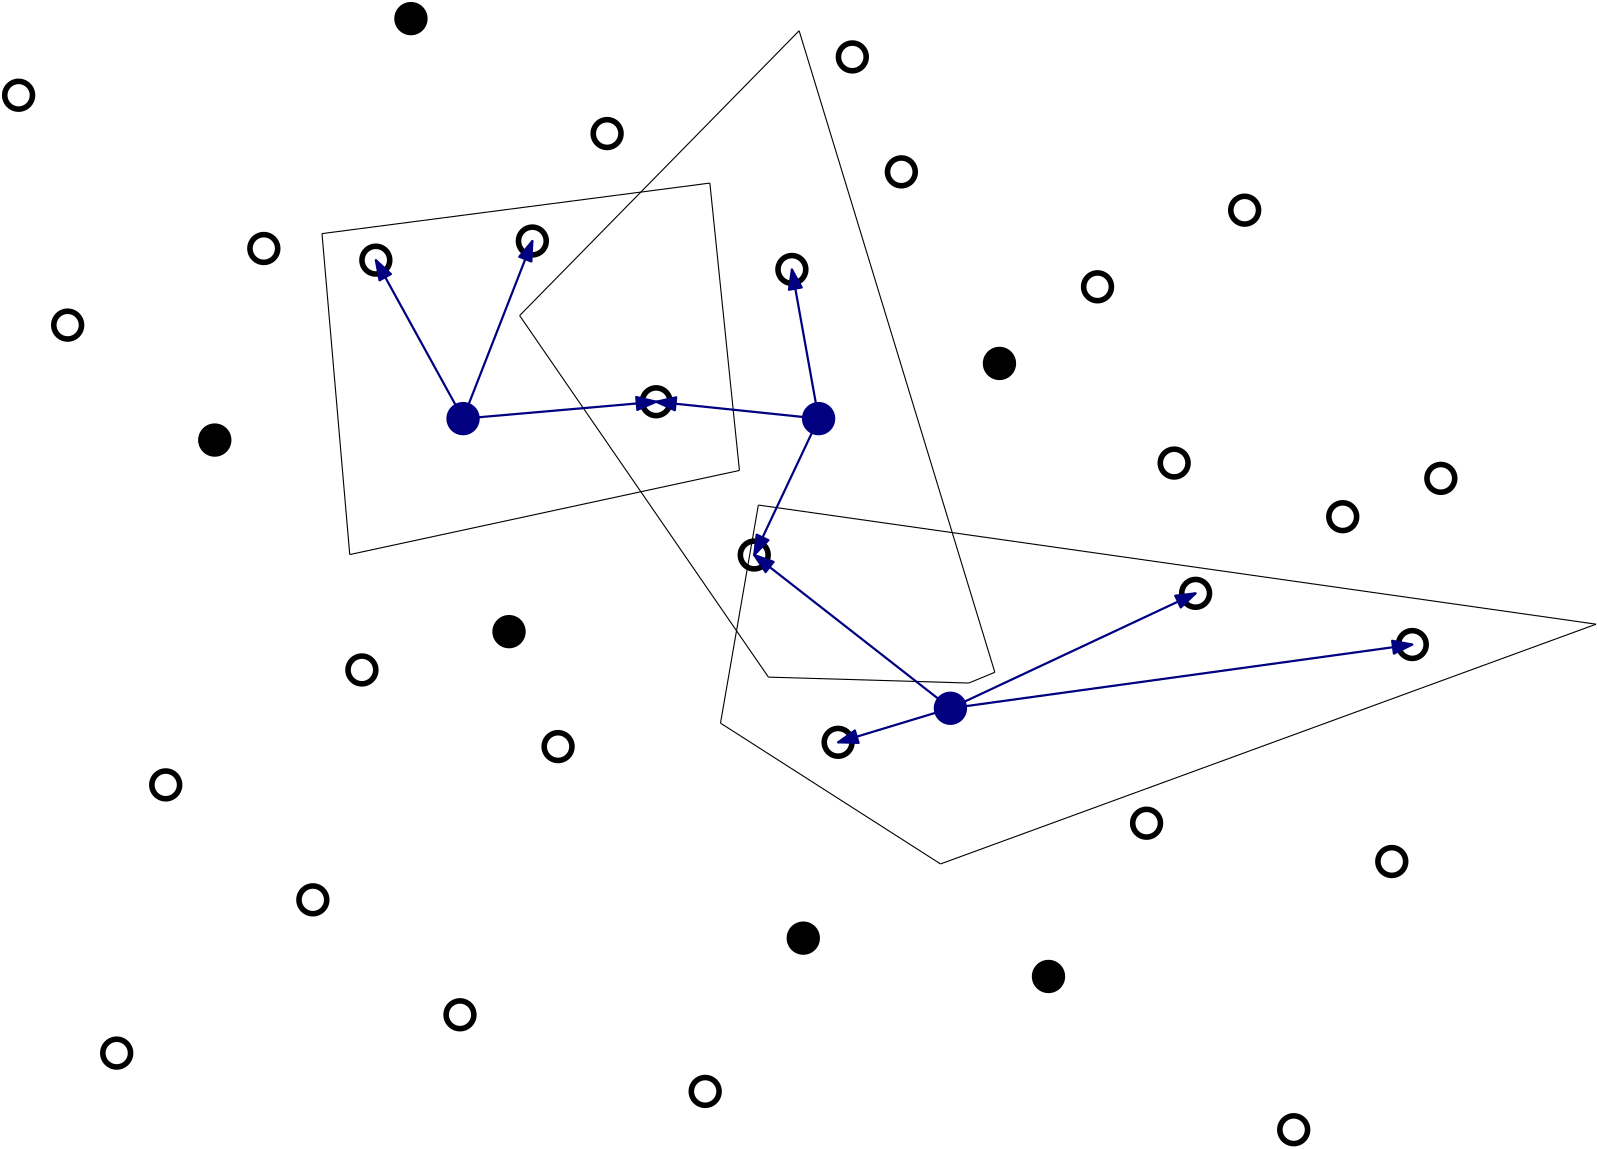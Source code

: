 <?xml version="1.0"?>
<!DOCTYPE ipe SYSTEM "ipe.dtd">
<ipe version="70218" creator="Ipe 7.2.28">
<info created="D:20240209213009" modified="D:20240209213143"/>
<ipestyle name="basic">
<symbol name="arrow/arc(spx)">
<path stroke="sym-stroke" fill="sym-stroke" pen="sym-pen">
0 0 m
-1 0.333 l
-1 -0.333 l
h
</path>
</symbol>
<symbol name="arrow/farc(spx)">
<path stroke="sym-stroke" fill="white" pen="sym-pen">
0 0 m
-1 0.333 l
-1 -0.333 l
h
</path>
</symbol>
<symbol name="arrow/ptarc(spx)">
<path stroke="sym-stroke" fill="sym-stroke" pen="sym-pen">
0 0 m
-1 0.333 l
-0.8 0 l
-1 -0.333 l
h
</path>
</symbol>
<symbol name="arrow/fptarc(spx)">
<path stroke="sym-stroke" fill="white" pen="sym-pen">
0 0 m
-1 0.333 l
-0.8 0 l
-1 -0.333 l
h
</path>
</symbol>
<symbol name="mark/circle(sx)" transformations="translations">
<path fill="sym-stroke">
0.6 0 0 0.6 0 0 e
0.4 0 0 0.4 0 0 e
</path>
</symbol>
<symbol name="mark/disk(sx)" transformations="translations">
<path fill="sym-stroke">
0.6 0 0 0.6 0 0 e
</path>
</symbol>
<symbol name="mark/fdisk(sfx)" transformations="translations">
<group>
<path fill="sym-fill">
0.5 0 0 0.5 0 0 e
</path>
<path fill="sym-stroke" fillrule="eofill">
0.6 0 0 0.6 0 0 e
0.4 0 0 0.4 0 0 e
</path>
</group>
</symbol>
<symbol name="mark/box(sx)" transformations="translations">
<path fill="sym-stroke" fillrule="eofill">
-0.6 -0.6 m
0.6 -0.6 l
0.6 0.6 l
-0.6 0.6 l
h
-0.4 -0.4 m
0.4 -0.4 l
0.4 0.4 l
-0.4 0.4 l
h
</path>
</symbol>
<symbol name="mark/square(sx)" transformations="translations">
<path fill="sym-stroke">
-0.6 -0.6 m
0.6 -0.6 l
0.6 0.6 l
-0.6 0.6 l
h
</path>
</symbol>
<symbol name="mark/fsquare(sfx)" transformations="translations">
<group>
<path fill="sym-fill">
-0.5 -0.5 m
0.5 -0.5 l
0.5 0.5 l
-0.5 0.5 l
h
</path>
<path fill="sym-stroke" fillrule="eofill">
-0.6 -0.6 m
0.6 -0.6 l
0.6 0.6 l
-0.6 0.6 l
h
-0.4 -0.4 m
0.4 -0.4 l
0.4 0.4 l
-0.4 0.4 l
h
</path>
</group>
</symbol>
<symbol name="mark/cross(sx)" transformations="translations">
<group>
<path fill="sym-stroke">
-0.43 -0.57 m
0.57 0.43 l
0.43 0.57 l
-0.57 -0.43 l
h
</path>
<path fill="sym-stroke">
-0.43 0.57 m
0.57 -0.43 l
0.43 -0.57 l
-0.57 0.43 l
h
</path>
</group>
</symbol>
<symbol name="arrow/fnormal(spx)">
<path stroke="sym-stroke" fill="white" pen="sym-pen">
0 0 m
-1 0.333 l
-1 -0.333 l
h
</path>
</symbol>
<symbol name="arrow/pointed(spx)">
<path stroke="sym-stroke" fill="sym-stroke" pen="sym-pen">
0 0 m
-1 0.333 l
-0.8 0 l
-1 -0.333 l
h
</path>
</symbol>
<symbol name="arrow/fpointed(spx)">
<path stroke="sym-stroke" fill="white" pen="sym-pen">
0 0 m
-1 0.333 l
-0.8 0 l
-1 -0.333 l
h
</path>
</symbol>
<symbol name="arrow/linear(spx)">
<path stroke="sym-stroke" pen="sym-pen">
-1 0.333 m
0 0 l
-1 -0.333 l
</path>
</symbol>
<symbol name="arrow/fdouble(spx)">
<path stroke="sym-stroke" fill="white" pen="sym-pen">
0 0 m
-1 0.333 l
-1 -0.333 l
h
-1 0 m
-2 0.333 l
-2 -0.333 l
h
</path>
</symbol>
<symbol name="arrow/double(spx)">
<path stroke="sym-stroke" fill="sym-stroke" pen="sym-pen">
0 0 m
-1 0.333 l
-1 -0.333 l
h
-1 0 m
-2 0.333 l
-2 -0.333 l
h
</path>
</symbol>
<symbol name="arrow/mid-normal(spx)">
<path stroke="sym-stroke" fill="sym-stroke" pen="sym-pen">
0.5 0 m
-0.5 0.333 l
-0.5 -0.333 l
h
</path>
</symbol>
<symbol name="arrow/mid-fnormal(spx)">
<path stroke="sym-stroke" fill="white" pen="sym-pen">
0.5 0 m
-0.5 0.333 l
-0.5 -0.333 l
h
</path>
</symbol>
<symbol name="arrow/mid-pointed(spx)">
<path stroke="sym-stroke" fill="sym-stroke" pen="sym-pen">
0.5 0 m
-0.5 0.333 l
-0.3 0 l
-0.5 -0.333 l
h
</path>
</symbol>
<symbol name="arrow/mid-fpointed(spx)">
<path stroke="sym-stroke" fill="white" pen="sym-pen">
0.5 0 m
-0.5 0.333 l
-0.3 0 l
-0.5 -0.333 l
h
</path>
</symbol>
<symbol name="arrow/mid-double(spx)">
<path stroke="sym-stroke" fill="sym-stroke" pen="sym-pen">
1 0 m
0 0.333 l
0 -0.333 l
h
0 0 m
-1 0.333 l
-1 -0.333 l
h
</path>
</symbol>
<symbol name="arrow/mid-fdouble(spx)">
<path stroke="sym-stroke" fill="white" pen="sym-pen">
1 0 m
0 0.333 l
0 -0.333 l
h
0 0 m
-1 0.333 l
-1 -0.333 l
h
</path>
</symbol>
<anglesize name="22.5 deg" value="22.5"/>
<anglesize name="30 deg" value="30"/>
<anglesize name="45 deg" value="45"/>
<anglesize name="60 deg" value="60"/>
<anglesize name="90 deg" value="90"/>
<arrowsize name="large" value="10"/>
<arrowsize name="small" value="5"/>
<arrowsize name="tiny" value="3"/>
<color name="blue" value="0 0 1"/>
<color name="brown" value="0.647 0.165 0.165"/>
<color name="darkblue" value="0 0 0.545"/>
<color name="darkcyan" value="0 0.545 0.545"/>
<color name="darkgray" value="0.663"/>
<color name="darkgreen" value="0 0.392 0"/>
<color name="darkmagenta" value="0.545 0 0.545"/>
<color name="darkorange" value="1 0.549 0"/>
<color name="darkred" value="0.545 0 0"/>
<color name="gold" value="1 0.843 0"/>
<color name="gray" value="0.745"/>
<color name="green" value="0 1 0"/>
<color name="lightblue" value="0.678 0.847 0.902"/>
<color name="lightcyan" value="0.878 1 1"/>
<color name="lightgray" value="0.827"/>
<color name="lightgreen" value="0.565 0.933 0.565"/>
<color name="lightyellow" value="1 1 0.878"/>
<color name="navy" value="0 0 0.502"/>
<color name="orange" value="1 0.647 0"/>
<color name="pink" value="1 0.753 0.796"/>
<color name="purple" value="0.627 0.125 0.941"/>
<color name="red" value="1 0 0"/>
<color name="seagreen" value="0.18 0.545 0.341"/>
<color name="turquoise" value="0.251 0.878 0.816"/>
<color name="violet" value="0.933 0.51 0.933"/>
<color name="yellow" value="1 1 0"/>
<dashstyle name="dash dot dotted" value="[4 2 1 2 1 2] 0"/>
<dashstyle name="dash dotted" value="[4 2 1 2] 0"/>
<dashstyle name="dashed" value="[4] 0"/>
<dashstyle name="dotted" value="[1 3] 0"/>
<gridsize name="10 pts (~3.5 mm)" value="10"/>
<gridsize name="14 pts (~5 mm)" value="14"/>
<gridsize name="16 pts (~6 mm)" value="16"/>
<gridsize name="20 pts (~7 mm)" value="20"/>
<gridsize name="28 pts (~10 mm)" value="28"/>
<gridsize name="32 pts (~12 mm)" value="32"/>
<gridsize name="4 pts" value="4"/>
<gridsize name="56 pts (~20 mm)" value="56"/>
<gridsize name="8 pts (~3 mm)" value="8"/>
<opacity name="10%" value="0.1"/>
<opacity name="30%" value="0.3"/>
<opacity name="50%" value="0.5"/>
<opacity name="75%" value="0.75"/>
<pen name="fat" value="1.2"/>
<pen name="heavier" value="0.8"/>
<pen name="ultrafat" value="2"/>
<symbolsize name="large" value="5"/>
<symbolsize name="small" value="2"/>
<symbolsize name="tiny" value="1.1"/>
<textsize name="Huge" value="\Huge"/>
<textsize name="LARGE" value="\LARGE"/>
<textsize name="Large" value="\Large"/>
<textsize name="footnote" value="\footnotesize"/>
<textsize name="huge" value="\huge"/>
<textsize name="large" value="\large"/>
<textsize name="script" value="\scriptsize"/>
<textsize name="small" value="\small"/>
<textsize name="tiny" value="\tiny"/>
<textstyle name="center" begin="\begin{center}" end="\end{center}"/>
<textstyle name="item" begin="\begin{itemize}\item{}" end="\end{itemize}"/>
<textstyle name="itemize" begin="\begin{itemize}" end="\end{itemize}"/>
<tiling name="falling" angle="-60" step="4" width="1"/>
<tiling name="rising" angle="30" step="4" width="1"/>
</ipestyle>
<page>
<layer name="alpha"/>
<view layers="alpha" active="alpha"/>
<use layer="alpha" matrix="1 0 0 1 -2.72414 -18.7586" name="mark/circle(sx)" pos="112 752" size="10" stroke="black"/>
<use matrix="1 0 0 1 34.7931 8.82759" name="mark/circle(sx)" pos="304 752" size="10" stroke="black"/>
<use matrix="1 0 0 1 28.7241 -30.8966" name="mark/circle(sx)" pos="416 640" size="10" stroke="black"/>
<use matrix="1 0 0 1 36.4483 -8.27586" name="mark/disk(sx)" pos="320 576" size="10" stroke="navy"/>
<use matrix="1 0 0 1 26.5172 6.06897" name="mark/circle(sx)" pos="224 672" size="10" stroke="black"/>
<use matrix="1 0 0 1 22.1034 19.8621" name="mark/disk(sx)" pos="352 672" size="10" stroke="black"/>
<use matrix="1 0 0 1 7.2069 -6.06897" name="mark/circle(sx)" pos="208 560" size="10" stroke="black"/>
<use matrix="1 0 0 1 25.9655 -19.8621" name="mark/circle(sx)" pos="48 560" size="10" stroke="black"/>
<use matrix="1 0 0 1 -20.3793 -7.72414" name="mark/disk(sx)" pos="112 672" size="10" stroke="black"/>
<use matrix="1 0 0 1 16.5862 -26.4828" name="mark/circle(sx)" pos="128 608" size="10" stroke="black"/>
<use matrix="1 0 0 1 13.8276 -17.1034" name="mark/circle(sx)" pos="272 640" size="10" stroke="black"/>
<use matrix="1 0 0 1 24.8621 22.6207" name="mark/circle(sx)" pos="208 752" size="10" stroke="black"/>
<use matrix="1 0 0 1 14.3793 -4.96552" name="mark/circle(sx)" pos="448 752" size="10" stroke="black"/>
<use matrix="1 0 0 1 -11 -5.51724" name="mark/circle(sx)" pos="544 656" size="10" stroke="black"/>
<use matrix="1 0 0 1 19.3448 -15.4483" name="mark/circle(sx)" pos="496 528" size="10" stroke="black"/>
<use matrix="1 0 0 1 27.069 -33.6552" name="mark/circle(sx)" pos="400 560" size="10" stroke="black"/>
<use matrix="1 0 0 1 33.6897 -19.3103" name="mark/circle(sx)" pos="464 656" size="10" stroke="black"/>
<use matrix="1 0 0 1 25.4138 -0.551724" name="mark/circle(sx)" pos="384 720" size="10" stroke="black"/>
<use matrix="1 0 0 1 17.1379 2.2069" name="mark/circle(sx)" pos="304 800" size="10" stroke="black"/>
<use matrix="1 0 0 1 18.2414 0" name="mark/disk(sx)" pos="144 816" size="10" stroke="black"/>
<use matrix="1 0 0 1 -11 4.41379" name="mark/circle(sx)" pos="32 784" size="10" stroke="black"/>
<use matrix="1 0 0 1 -9.34483 17.6552" name="mark/circle(sx)" pos="48 688" size="10" stroke="black"/>
<use matrix="1 0 0 1 -10.4483 -28.6897" name="mark/disk(sx)" pos="208 624" size="10" stroke="black"/>
<use matrix="1 0 0 1 -1.06897 -13.2414" name="mark/circle(sx)" pos="128 512" size="10" stroke="black"/>
<use matrix="1 0 0 1 31.4828 -11.0345" name="mark/disk(sx)" pos="272 496" size="10" stroke="black"/>
<use matrix="1 0 0 1 7.75862 7.17241" name="mark/disk(sx)" pos="384 464" size="10" stroke="black"/>
<use matrix="1 0 0 1 32.0345 0" name="mark/circle(sx)" pos="448 416" size="10" stroke="black"/>
<use matrix="1 0 0 1 12.1724 13.7931" name="mark/circle(sx)" pos="256 416" size="10" stroke="black"/>
<use matrix="1 0 0 1 35.8966 25.3793" name="mark/circle(sx)" pos="144 432" size="10" stroke="black"/>
<use matrix="1 0 0 1 8.31034 11.5862" name="mark/circle(sx)" pos="48 432" size="10" stroke="black"/>
<use matrix="1 0 0 1 -11 0" name="mark/disk(sx)" pos="320 672" size="10" stroke="navy"/>
<use matrix="1 0 0 1 -11 0" name="mark/disk(sx)" pos="192 672" size="10" stroke="navy"/>
<use matrix="1 0 0 1 -11 0" name="mark/circle(sx)" pos="448 656" size="10" stroke="black"/>
<path matrix="1 0 0 1 -11 0" stroke="black">
284.676 562.37 m
363.873 511.684 l
</path>
<path matrix="1 0 0 1 -11 0" stroke="black">
284.676 562.37 m
298.306 640.882 l
</path>
<path matrix="1 0 0 1 -11 0" stroke="black">
298.306 640.882 m
599.873 597.993 l
</path>
<path matrix="1 0 0 1 -11 0" stroke="black">
363.873 511.684 m
599.873 597.993 l
</path>
<path stroke="black">
130.22 738.607 m
140.206 623.064 l
</path>
<path stroke="black">
130.22 738.607 m
269.851 756.796 l
</path>
<path stroke="black">
140.206 623.064 m
280.492 653.342 l
</path>
<path stroke="black">
269.851 756.796 m
280.492 653.342 l
</path>
<path stroke="black">
363.049 576.807 m
372.442 580.678 l
</path>
<path stroke="black">
363.049 576.807 m
290.93 578.934 l
</path>
<path stroke="black">
290.93 578.934 m
201.367 709.091 l
</path>
<path stroke="black">
201.367 709.091 m
301.982 811.632 l
</path>
<path stroke="black">
372.442 580.678 m
301.982 811.632 l
</path>
<path stroke="navy" pen="heavier" arrow="normal/normal">
181 672 m
250.517 678.069 l
</path>
<path stroke="navy" pen="heavier" arrow="normal/normal">
309 672 m
250.517 678.069 l
</path>
<path stroke="navy" pen="heavier" arrow="normal/normal">
309 672 m
285.828 622.897 l
</path>
<path stroke="navy" pen="heavier" arrow="normal/normal">
356.448 567.724 m
285.828 622.897 l
</path>
<path stroke="navy" pen="heavier" arrow="normal/normal">
356.448 567.724 m
444.724 609.103 l
</path>
<use matrix="1 0 0 1 117.604 -54.9542" name="mark/circle(sx)" pos="32 784" size="10" stroke="black"/>
<use matrix="1 0 0 1 173.948 -48.0632" name="mark/circle(sx)" pos="32 784" size="10" stroke="black"/>
<use matrix="1 0 0 1 267.381 -58.3025" name="mark/circle(sx)" pos="32 784" size="10" stroke="black"/>
<use matrix="1 0 0 1 490.726 -193.333" name="mark/circle(sx)" pos="32 784" size="10" stroke="black"/>
<use matrix="1 0 0 1 284.02 -228.531" name="mark/circle(sx)" pos="32 784" size="10" stroke="black"/>
<path stroke="navy" pen="heavier" arrow="normal/normal">
356.448 567.724 m
316.02 555.469 l
</path>
<path stroke="navy" pen="heavier" arrow="normal/normal">
356.448 567.724 m
522.726 590.667 l
</path>
<path stroke="navy" pen="heavier" arrow="normal/normal">
309 672 m
299.381 725.697 l
</path>
<path stroke="navy" pen="heavier" arrow="normal/normal">
181 672 m
205.948 735.937 l
</path>
<path stroke="navy" pen="heavier" arrow="normal/normal">
181 672 m
149.604 729.046 l
</path>
</page>
</ipe>
